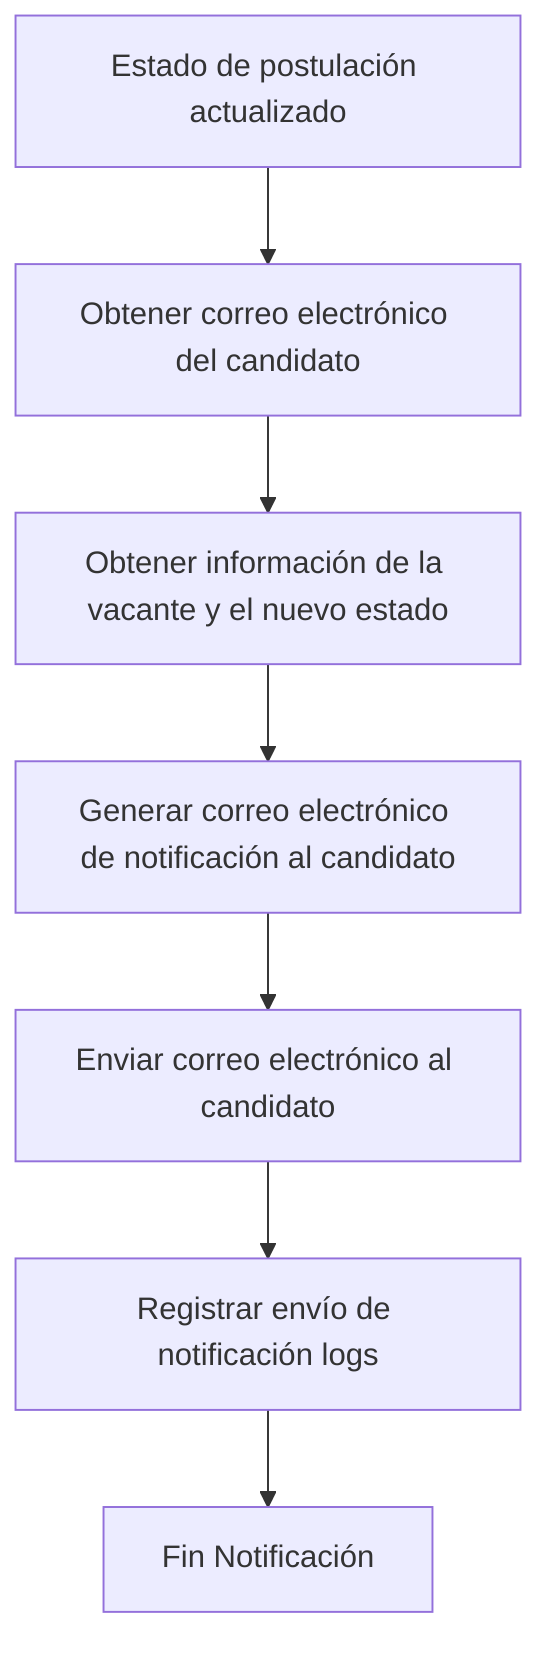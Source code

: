 graph TD
    A[Estado de postulación actualizado] --> B[Obtener correo electrónico del candidato];
    B --> C[Obtener información de la vacante y el nuevo estado];
    C --> D[Generar correo electrónico de notificación al candidato];
    D --> E[Enviar correo electrónico al candidato];
    E --> F[Registrar envío de notificación logs];
    F --> G[Fin Notificación];